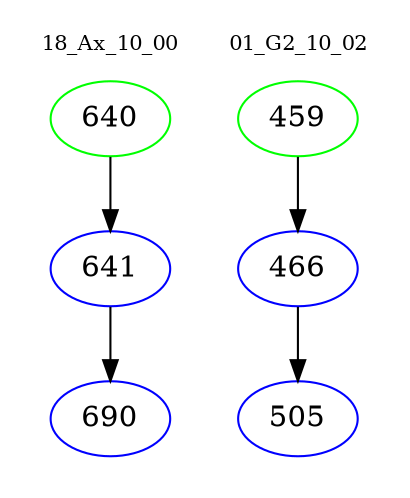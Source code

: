 digraph{
subgraph cluster_0 {
color = white
label = "18_Ax_10_00";
fontsize=10;
T0_640 [label="640", color="green"]
T0_640 -> T0_641 [color="black"]
T0_641 [label="641", color="blue"]
T0_641 -> T0_690 [color="black"]
T0_690 [label="690", color="blue"]
}
subgraph cluster_1 {
color = white
label = "01_G2_10_02";
fontsize=10;
T1_459 [label="459", color="green"]
T1_459 -> T1_466 [color="black"]
T1_466 [label="466", color="blue"]
T1_466 -> T1_505 [color="black"]
T1_505 [label="505", color="blue"]
}
}

